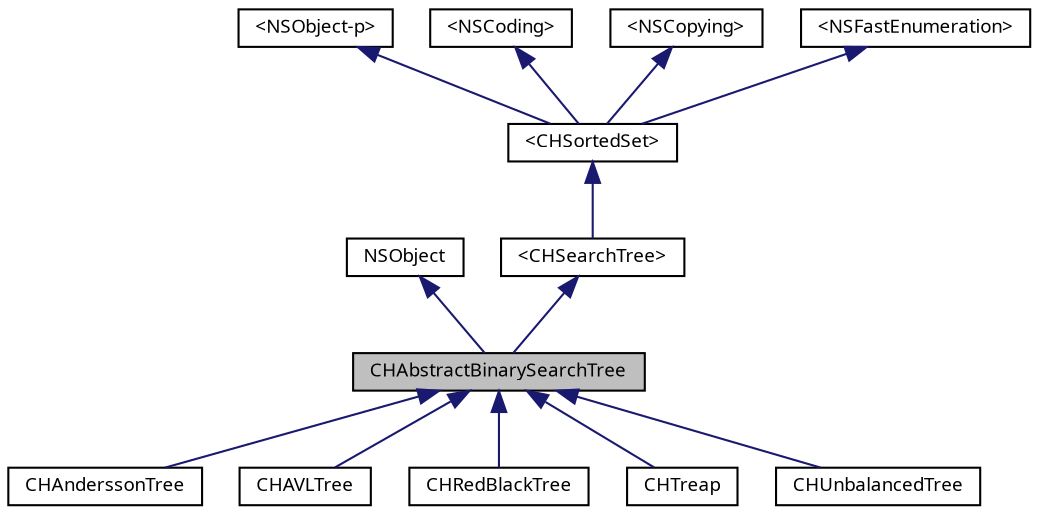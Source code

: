 digraph "CHAbstractBinarySearchTree"
{
  bgcolor="transparent";
  edge [fontname="LucidaGrande",fontsize="9",labelfontname="LucidaGrande",labelfontsize="9"];
  node [fontname="LucidaGrande",fontsize="9",shape=record];
  Node1 [label="CHAbstractBinarySearchTree",height=0.2,width=0.4,color="black", fillcolor="grey75", style="filled" fontcolor="black"];
  Node2 -> Node1 [dir="back",color="midnightblue",fontsize="9",style="solid",fontname="LucidaGrande"];
  Node2 [label="NSObject",height=0.2,width=0.4,color="black",URL="/Users/pavellitvinenko/Documents/My Projects/LoopsequeDJ/App/Libraries/CHDataStructures/doxygen/doxygen-cocoa-tags.xml$http://developer.apple.com/mac/library/documentation/Cocoa/Reference/Foundation/Classes/NSObject_Class/Reference/Reference.html"];
  Node3 -> Node1 [dir="back",color="midnightblue",fontsize="9",style="solid",fontname="LucidaGrande"];
  Node3 [label="\<CHSearchTree\>",height=0.2,width=0.4,color="black",URL="$protocol_c_h_search_tree-p.html",tooltip="A protocol which specifes an interface for search trees, such as standard binary trees, B-trees, N-ary trees, or any similar tree-like structure."];
  Node4 -> Node3 [dir="back",color="midnightblue",fontsize="9",style="solid",fontname="LucidaGrande"];
  Node4 [label="\<CHSortedSet\>",height=0.2,width=0.4,color="black",URL="$protocol_c_h_sorted_set-p.html",tooltip="A protocol which specifes an interface for sorted sets."];
  Node5 -> Node4 [dir="back",color="midnightblue",fontsize="9",style="solid",fontname="LucidaGrande"];
  Node5 [label="\<NSObject-p\>",height=0.2,width=0.4,color="black",URL="/Users/pavellitvinenko/Documents/My Projects/LoopsequeDJ/App/Libraries/CHDataStructures/doxygen/doxygen-cocoa-tags.xml$http://developer.apple.com/mac/library/documentation/Cocoa/Reference/Foundation/Protocols/NSObject_Protocol/Reference/NSObject.html"];
  Node6 -> Node4 [dir="back",color="midnightblue",fontsize="9",style="solid",fontname="LucidaGrande"];
  Node6 [label="\<NSCoding\>",height=0.2,width=0.4,color="black",URL="/Users/pavellitvinenko/Documents/My Projects/LoopsequeDJ/App/Libraries/CHDataStructures/doxygen/doxygen-cocoa-tags.xml$http://developer.apple.com/mac/library/documentation/Cocoa/Reference/Foundation/Protocols/NSCoding_Protocol/Reference/Reference.html"];
  Node7 -> Node4 [dir="back",color="midnightblue",fontsize="9",style="solid",fontname="LucidaGrande"];
  Node7 [label="\<NSCopying\>",height=0.2,width=0.4,color="black",URL="/Users/pavellitvinenko/Documents/My Projects/LoopsequeDJ/App/Libraries/CHDataStructures/doxygen/doxygen-cocoa-tags.xml$http://developer.apple.com/mac/library/documentation/Cocoa/Reference/Foundation/Protocols/NSCopying_Protocol/Reference/Reference.html"];
  Node8 -> Node4 [dir="back",color="midnightblue",fontsize="9",style="solid",fontname="LucidaGrande"];
  Node8 [label="\<NSFastEnumeration\>",height=0.2,width=0.4,color="black",URL="/Users/pavellitvinenko/Documents/My Projects/LoopsequeDJ/App/Libraries/CHDataStructures/doxygen/doxygen-cocoa-tags.xml$http://developer.apple.com/mac/library/documentation/Cocoa/Reference/NSFastEnumeration_protocol/Reference/NSFastEnumeration.html"];
  Node1 -> Node9 [dir="back",color="midnightblue",fontsize="9",style="solid",fontname="LucidaGrande"];
  Node9 [label="CHAnderssonTree",height=0.2,width=0.4,color="black",URL="$interface_c_h_andersson_tree.html",tooltip="An AA-tree, a balanced binary search tree with guaranteed O(log n) access."];
  Node1 -> Node10 [dir="back",color="midnightblue",fontsize="9",style="solid",fontname="LucidaGrande"];
  Node10 [label="CHAVLTree",height=0.2,width=0.4,color="black",URL="$interface_c_h_a_v_l_tree.html",tooltip="An AVL tree, a balanced binary search tree with guaranteed O(log n) access."];
  Node1 -> Node11 [dir="back",color="midnightblue",fontsize="9",style="solid",fontname="LucidaGrande"];
  Node11 [label="CHRedBlackTree",height=0.2,width=0.4,color="black",URL="$interface_c_h_red_black_tree.html",tooltip="A Red-Black tree, a balanced binary search tree with guaranteed O(log n) access."];
  Node1 -> Node12 [dir="back",color="midnightblue",fontsize="9",style="solid",fontname="LucidaGrande"];
  Node12 [label="CHTreap",height=0.2,width=0.4,color="black",URL="$interface_c_h_treap.html",tooltip="A Treap, a balanced binary tree with O(log n) access in general, and improbable worst cases..."];
  Node1 -> Node13 [dir="back",color="midnightblue",fontsize="9",style="solid",fontname="LucidaGrande"];
  Node13 [label="CHUnbalancedTree",height=0.2,width=0.4,color="black",URL="$interface_c_h_unbalanced_tree.html",tooltip="A simple unbalanced binary tree that does not guarantee O(log n) access."];
}
